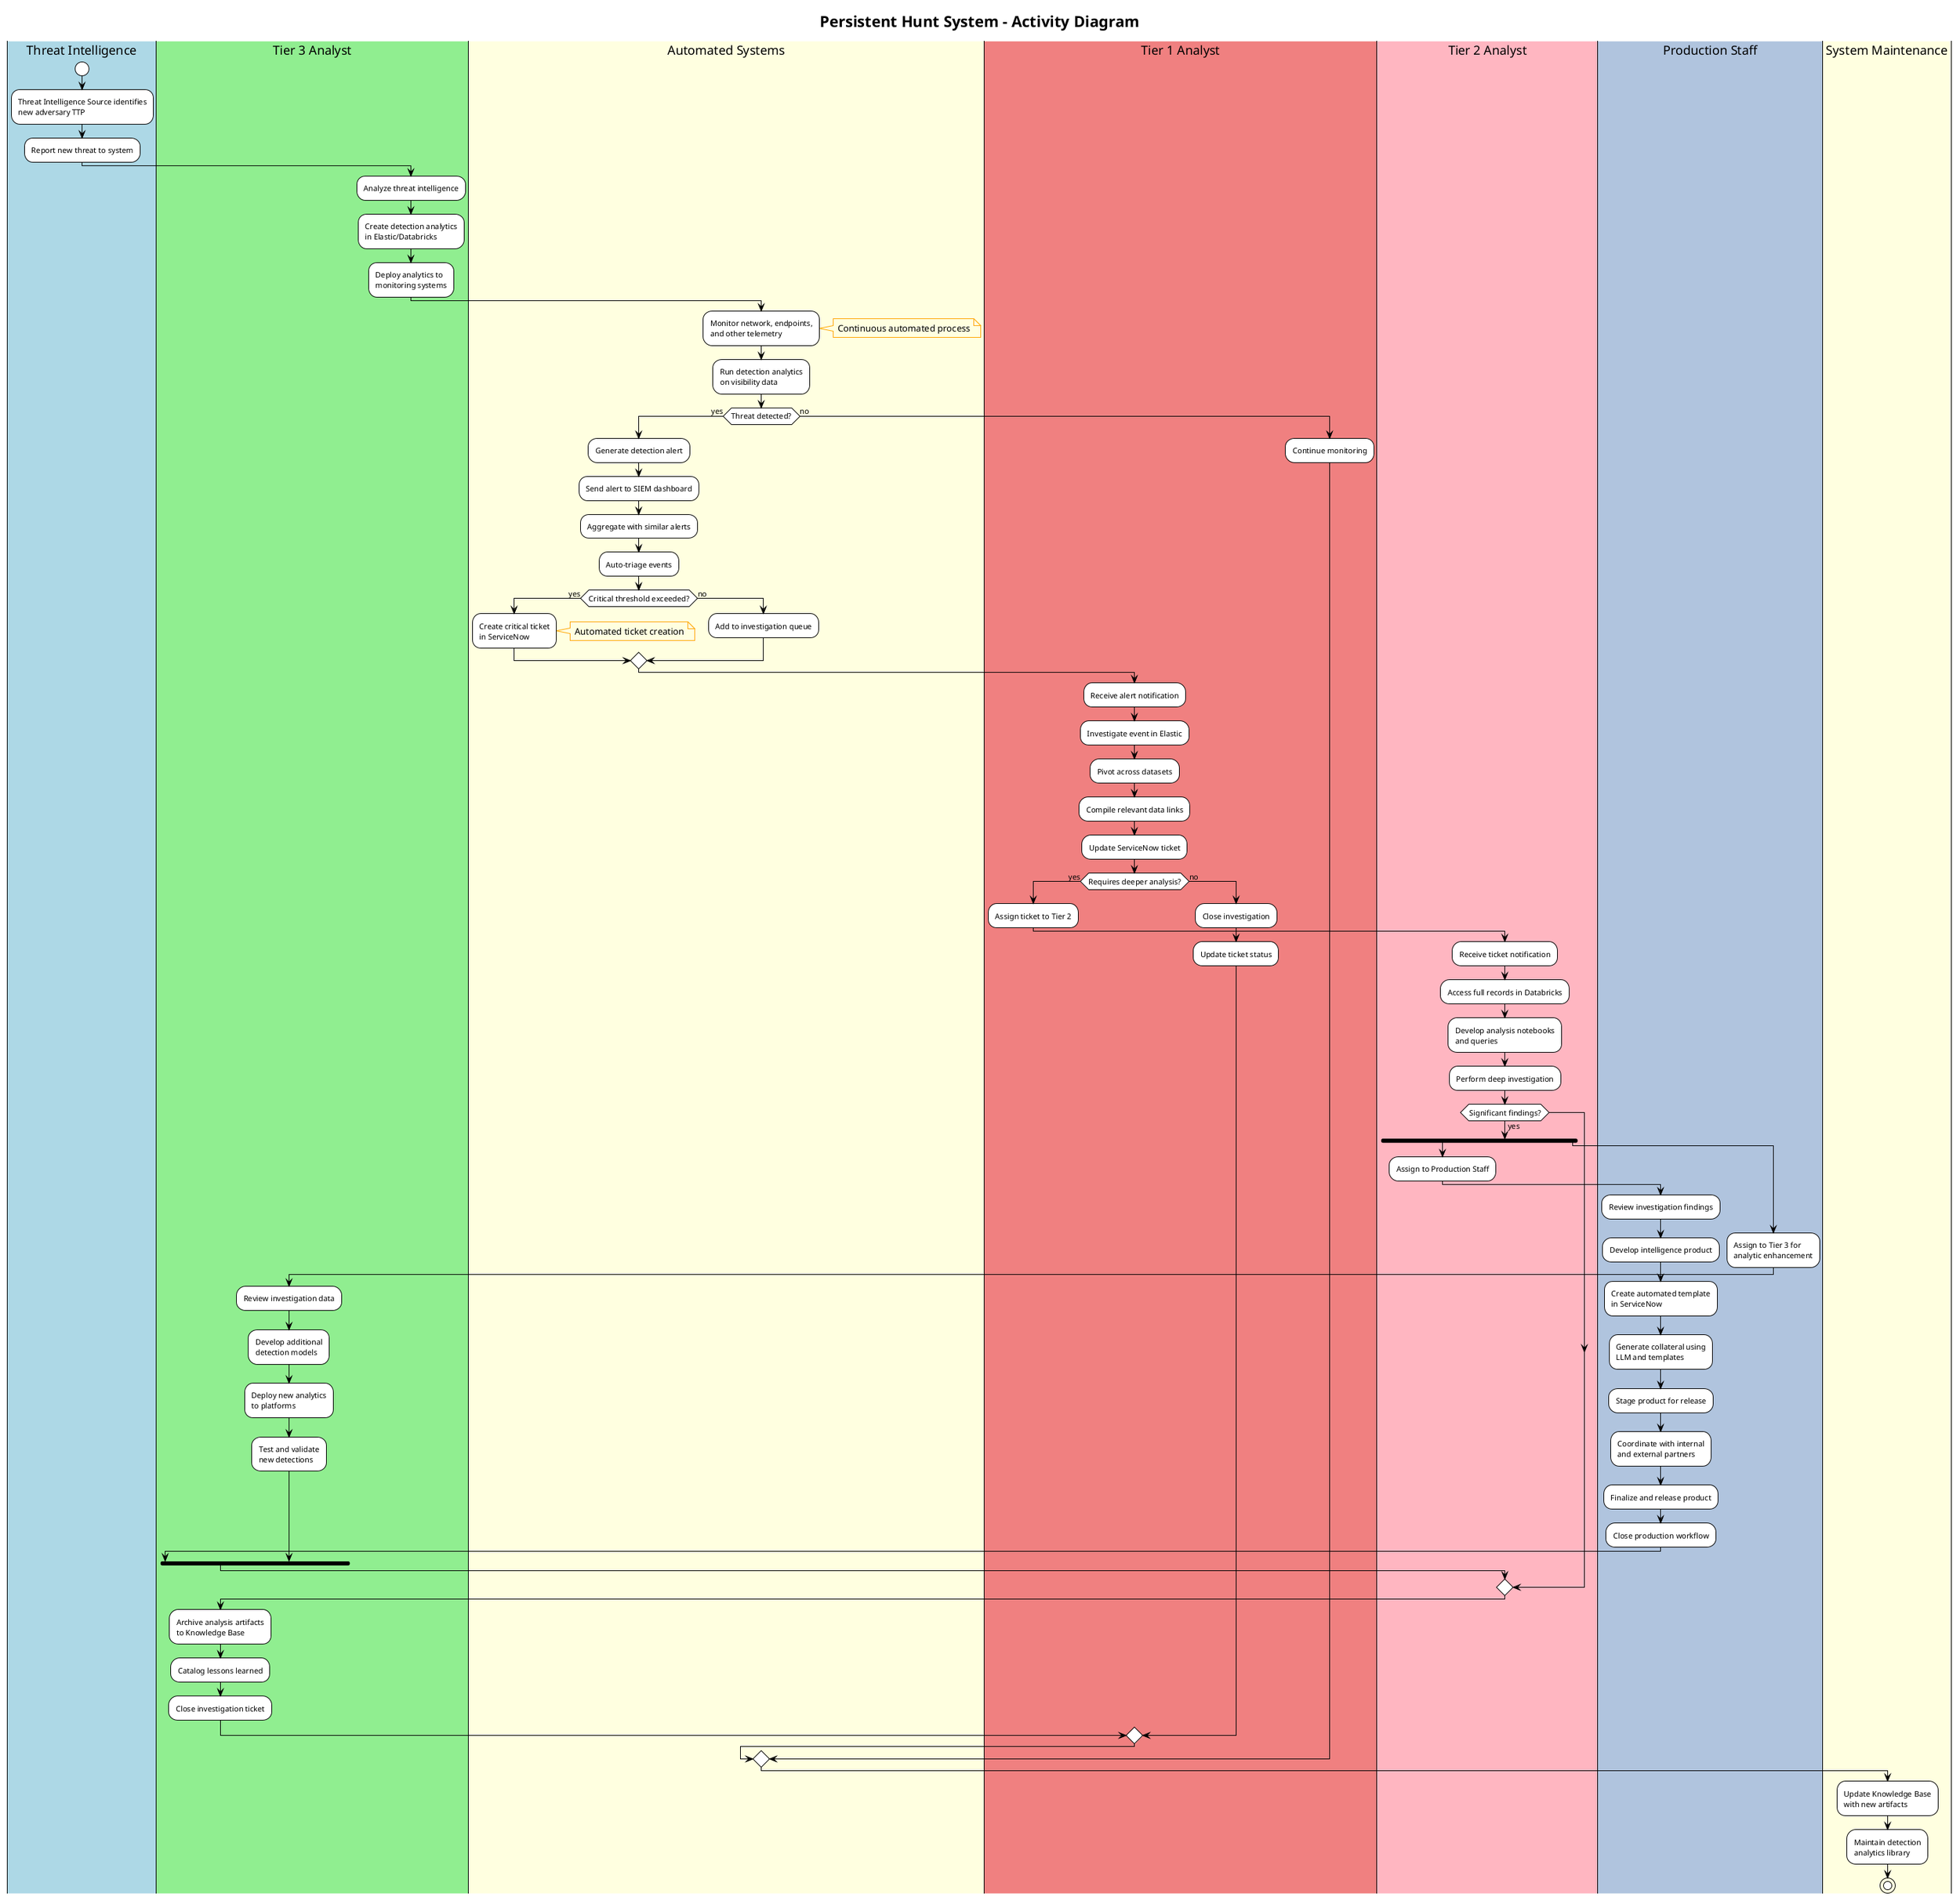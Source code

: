 @startuml
!theme plain
title Persistent Hunt System - Activity Diagram

|#lightblue|Threat Intelligence|
start
:Threat Intelligence Source identifies\nnew adversary TTP;
:Report new threat to system;

|#lightgreen|Tier 3 Analyst|
:Analyze threat intelligence;
:Create detection analytics\nin Elastic/Databricks;
:Deploy analytics to\nmonitoring systems;

|#lightyellow|Automated Systems|
:Monitor network, endpoints,\nand other telemetry;
note right: Continuous automated process
:Run detection analytics\non visibility data;

if (Threat detected?) then (yes)
  :Generate detection alert;
  :Send alert to SIEM dashboard;
  :Aggregate with similar alerts;
  :Auto-triage events;
  
  if (Critical threshold exceeded?) then (yes)
    :Create critical ticket\nin ServiceNow;
    note right: Automated ticket creation
  else (no)
    :Add to investigation queue;
  endif
  
  |#lightcoral|Tier 1 Analyst|
  :Receive alert notification;
  :Investigate event in Elastic;
  :Pivot across datasets;
  :Compile relevant data links;
  :Update ServiceNow ticket;
  
  if (Requires deeper analysis?) then (yes)
    :Assign ticket to Tier 2;
    
    |#lightpink|Tier 2 Analyst|
    :Receive ticket notification;
    :Access full records in Databricks;
    :Develop analysis notebooks\nand queries;
    :Perform deep investigation;
    
    if (Significant findings?) then (yes)
      fork
        :Assign to Production Staff;
        |#lightsteelblue|Production Staff|
        :Review investigation findings;
        :Develop intelligence product;
        :Create automated template\nin ServiceNow;
        :Generate collateral using\nLLM and templates;
        :Stage product for release;
        :Coordinate with internal\nand external partners;
        :Finalize and release product;
        :Close production workflow;
      fork again
        :Assign to Tier 3 for\nanalytic enhancement;
        |#lightgreen|Tier 3 Analyst|
        :Review investigation data;
        :Develop additional\ndetection models;
        :Deploy new analytics\nto platforms;
        :Test and validate\nnew detections;
      end fork
    endif
    
    :Archive analysis artifacts\nto Knowledge Base;
    :Catalog lessons learned;
    :Close investigation ticket;
    
  else (no)
    |#lightcoral|Tier 1 Analyst|
    :Close investigation;
    :Update ticket status;
  endif
  
else (no)
  :Continue monitoring;
endif

|#lightyellow|System Maintenance|
:Update Knowledge Base\nwith new artifacts;
:Maintain detection\nanalytics library;

stop

' Styling
skinparam activity {
  BackgroundColor white
  BorderColor black
  FontSize 11
}

skinparam note {
  BackgroundColor lightyellow
  BorderColor orange
}

' Color coding for different actors
skinparam partition {
  BorderColor black
  FontSize 12
}

@enduml